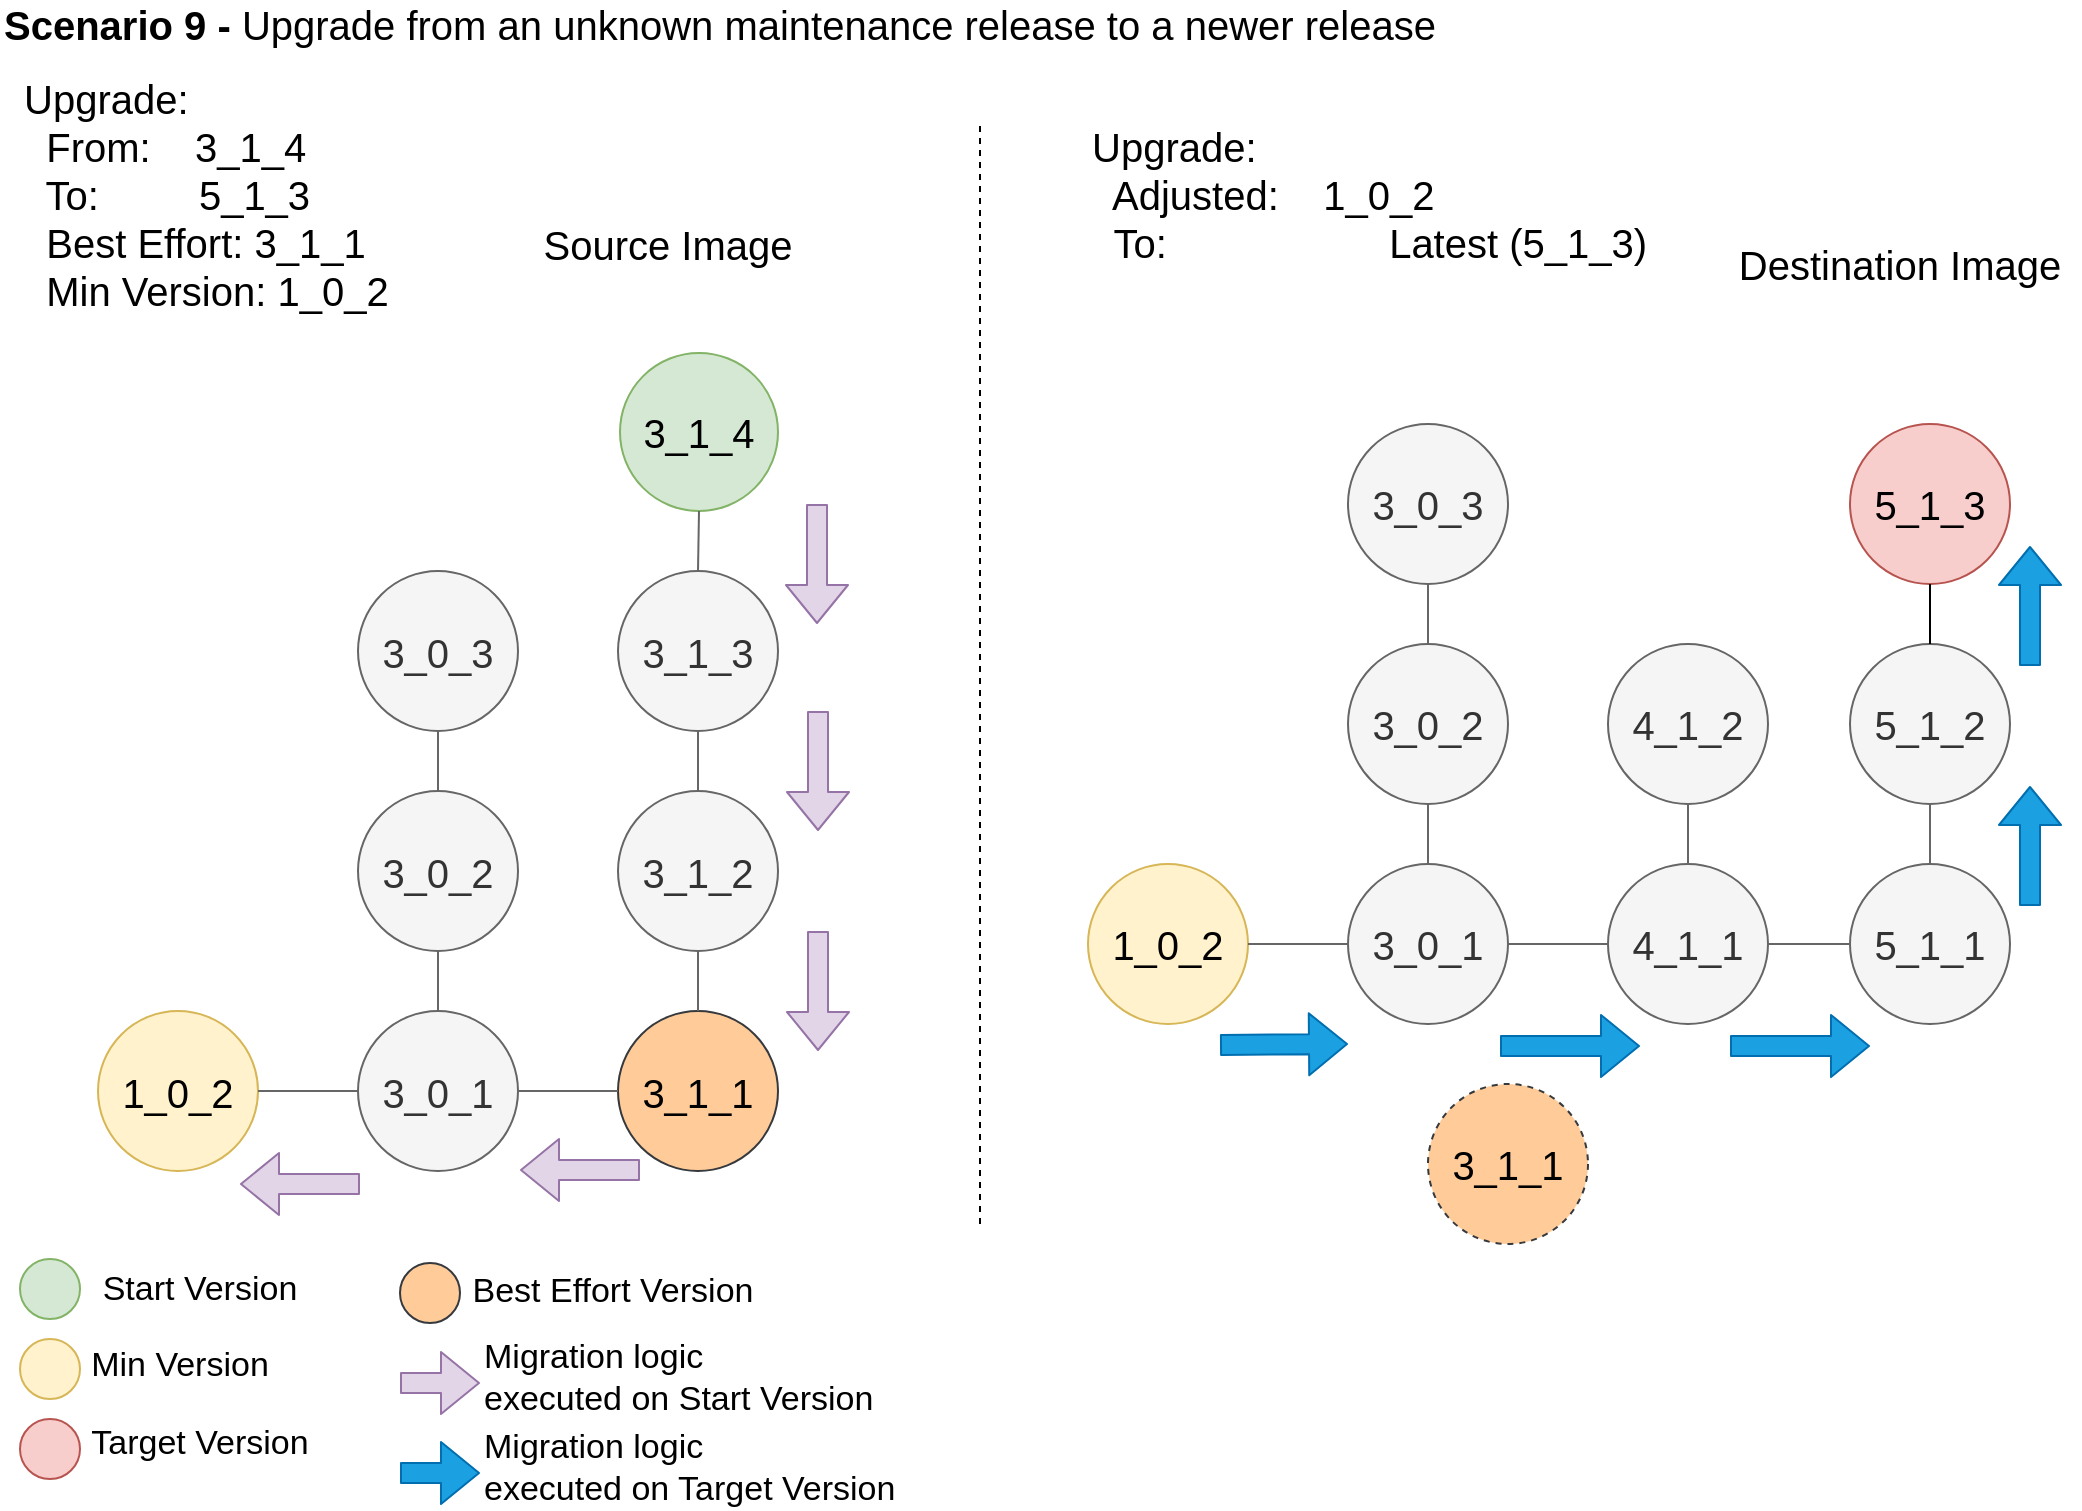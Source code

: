 <mxfile pages="1" version="11.2.5" type="device"><diagram id="9E1KUm-vGZgVrJ2iB9Vl" name="Page-1"><mxGraphModel dx="1422" dy="783" grid="1" gridSize="10" guides="1" tooltips="1" connect="1" arrows="1" fold="1" page="1" pageScale="1" pageWidth="1100" pageHeight="850" math="0" shadow="0"><root><mxCell id="0"/><mxCell id="1" parent="0"/><mxCell id="Z88FInItlsHQhRWIjukK-1" value="&lt;font style=&quot;font-size: 20px&quot;&gt;1_0_2&lt;/font&gt;" style="ellipse;whiteSpace=wrap;html=1;aspect=fixed;shadow=0;fillColor=#fff2cc;strokeColor=#d6b656;" parent="1" vertex="1"><mxGeometry x="79" y="533.5" width="80" height="80" as="geometry"/></mxCell><mxCell id="Z88FInItlsHQhRWIjukK-2" value="&lt;font style=&quot;font-size: 20px&quot;&gt;3_0_1&lt;/font&gt;" style="ellipse;whiteSpace=wrap;html=1;aspect=fixed;shadow=0;fillColor=#f5f5f5;strokeColor=#666666;fontColor=#333333;" parent="1" vertex="1"><mxGeometry x="209" y="533.5" width="80" height="80" as="geometry"/></mxCell><mxCell id="Z88FInItlsHQhRWIjukK-3" value="&lt;font style=&quot;font-size: 20px&quot;&gt;3_1_1&lt;/font&gt;" style="ellipse;whiteSpace=wrap;html=1;aspect=fixed;shadow=0;fillColor=#ffcc99;strokeColor=#36393d;" parent="1" vertex="1"><mxGeometry x="339" y="533.5" width="80" height="80" as="geometry"/></mxCell><mxCell id="Z88FInItlsHQhRWIjukK-8" value="&lt;font style=&quot;font-size: 20px&quot;&gt;3_0_2&lt;/font&gt;" style="ellipse;whiteSpace=wrap;html=1;aspect=fixed;shadow=0;fillColor=#f5f5f5;strokeColor=#666666;fontColor=#333333;" parent="1" vertex="1"><mxGeometry x="209" y="423.5" width="80" height="80" as="geometry"/></mxCell><mxCell id="Z88FInItlsHQhRWIjukK-9" value="&lt;font style=&quot;font-size: 20px&quot;&gt;3_0_3&lt;/font&gt;" style="ellipse;whiteSpace=wrap;html=1;aspect=fixed;shadow=0;fillColor=#f5f5f5;strokeColor=#666666;fontColor=#333333;" parent="1" vertex="1"><mxGeometry x="209" y="313.5" width="80" height="80" as="geometry"/></mxCell><mxCell id="Z88FInItlsHQhRWIjukK-10" value="&lt;font style=&quot;font-size: 20px&quot;&gt;3_1_2&lt;/font&gt;" style="ellipse;whiteSpace=wrap;html=1;aspect=fixed;shadow=0;fillColor=#f5f5f5;strokeColor=#666666;fontColor=#333333;" parent="1" vertex="1"><mxGeometry x="339" y="423.5" width="80" height="80" as="geometry"/></mxCell><mxCell id="Z88FInItlsHQhRWIjukK-11" value="&lt;font style=&quot;font-size: 20px&quot;&gt;3_1_3&lt;/font&gt;" style="ellipse;whiteSpace=wrap;html=1;aspect=fixed;shadow=0;fillColor=#f5f5f5;strokeColor=#666666;fontColor=#333333;" parent="1" vertex="1"><mxGeometry x="339" y="313.5" width="80" height="80" as="geometry"/></mxCell><mxCell id="Z88FInItlsHQhRWIjukK-12" value="&lt;font style=&quot;font-size: 20px&quot;&gt;3_1_4&lt;/font&gt;" style="ellipse;whiteSpace=wrap;html=1;aspect=fixed;shadow=0;fillColor=#d5e8d4;strokeColor=#82b366;" parent="1" vertex="1"><mxGeometry x="340" y="204.5" width="79" height="79" as="geometry"/></mxCell><mxCell id="Z88FInItlsHQhRWIjukK-17" value="" style="endArrow=none;html=1;entryX=0;entryY=0.5;entryDx=0;entryDy=0;exitX=1;exitY=0.5;exitDx=0;exitDy=0;fillColor=#f5f5f5;strokeColor=#666666;" parent="1" source="Z88FInItlsHQhRWIjukK-1" target="Z88FInItlsHQhRWIjukK-2" edge="1"><mxGeometry width="50" height="50" relative="1" as="geometry"><mxPoint x="79" y="683.5" as="sourcePoint"/><mxPoint x="129" y="633.5" as="targetPoint"/></mxGeometry></mxCell><mxCell id="Z88FInItlsHQhRWIjukK-18" value="" style="endArrow=none;html=1;entryX=0;entryY=0.5;entryDx=0;entryDy=0;exitX=1;exitY=0.5;exitDx=0;exitDy=0;fillColor=#f5f5f5;strokeColor=#666666;" parent="1" source="Z88FInItlsHQhRWIjukK-2" target="Z88FInItlsHQhRWIjukK-3" edge="1"><mxGeometry width="50" height="50" relative="1" as="geometry"><mxPoint x="354" y="653.5" as="sourcePoint"/><mxPoint x="404" y="653.5" as="targetPoint"/></mxGeometry></mxCell><mxCell id="Z88FInItlsHQhRWIjukK-23" value="" style="endArrow=none;html=1;entryX=0.5;entryY=0;entryDx=0;entryDy=0;exitX=0.5;exitY=1;exitDx=0;exitDy=0;fillColor=#f5f5f5;strokeColor=#666666;" parent="1" source="Z88FInItlsHQhRWIjukK-8" target="Z88FInItlsHQhRWIjukK-2" edge="1"><mxGeometry width="50" height="50" relative="1" as="geometry"><mxPoint x="279" y="513.5" as="sourcePoint"/><mxPoint x="329" y="513.5" as="targetPoint"/></mxGeometry></mxCell><mxCell id="Z88FInItlsHQhRWIjukK-24" value="" style="endArrow=none;html=1;entryX=0.5;entryY=1;entryDx=0;entryDy=0;exitX=0.5;exitY=0;exitDx=0;exitDy=0;fillColor=#f5f5f5;strokeColor=#666666;" parent="1" source="Z88FInItlsHQhRWIjukK-8" target="Z88FInItlsHQhRWIjukK-9" edge="1"><mxGeometry width="50" height="50" relative="1" as="geometry"><mxPoint x="139" y="443.5" as="sourcePoint"/><mxPoint x="189" y="443.5" as="targetPoint"/></mxGeometry></mxCell><mxCell id="Z88FInItlsHQhRWIjukK-25" value="" style="endArrow=none;html=1;entryX=0.5;entryY=0;entryDx=0;entryDy=0;exitX=0.5;exitY=1;exitDx=0;exitDy=0;fillColor=#f5f5f5;strokeColor=#666666;" parent="1" source="Z88FInItlsHQhRWIjukK-12" target="Z88FInItlsHQhRWIjukK-11" edge="1"><mxGeometry width="50" height="50" relative="1" as="geometry"><mxPoint x="469" y="303.5" as="sourcePoint"/><mxPoint x="519" y="303.5" as="targetPoint"/></mxGeometry></mxCell><mxCell id="Z88FInItlsHQhRWIjukK-26" value="" style="endArrow=none;html=1;entryX=0.5;entryY=0;entryDx=0;entryDy=0;exitX=0.5;exitY=1;exitDx=0;exitDy=0;fillColor=#f5f5f5;strokeColor=#666666;" parent="1" source="Z88FInItlsHQhRWIjukK-11" target="Z88FInItlsHQhRWIjukK-10" edge="1"><mxGeometry width="50" height="50" relative="1" as="geometry"><mxPoint x="249" y="663.5" as="sourcePoint"/><mxPoint x="299" y="663.5" as="targetPoint"/></mxGeometry></mxCell><mxCell id="Z88FInItlsHQhRWIjukK-27" value="" style="endArrow=none;html=1;entryX=0.5;entryY=0;entryDx=0;entryDy=0;exitX=0.5;exitY=1;exitDx=0;exitDy=0;fillColor=#f5f5f5;strokeColor=#666666;" parent="1" source="Z88FInItlsHQhRWIjukK-10" target="Z88FInItlsHQhRWIjukK-3" edge="1"><mxGeometry width="50" height="50" relative="1" as="geometry"><mxPoint x="259" y="673.5" as="sourcePoint"/><mxPoint x="309" y="673.5" as="targetPoint"/></mxGeometry></mxCell><mxCell id="Z88FInItlsHQhRWIjukK-32" value="" style="shape=flexArrow;endArrow=classic;html=1;fillColor=#e1d5e7;strokeColor=#9673a6;" parent="1" edge="1"><mxGeometry width="50" height="50" relative="1" as="geometry"><mxPoint x="438.5" y="280" as="sourcePoint"/><mxPoint x="438.5" y="340" as="targetPoint"/></mxGeometry></mxCell><mxCell id="Z88FInItlsHQhRWIjukK-38" value="&lt;font style=&quot;font-size: 20px&quot;&gt;Upgrade:&lt;br&gt;&amp;nbsp; From:&amp;nbsp; &amp;nbsp; 3_1_4&lt;br&gt;&amp;nbsp; To:&amp;nbsp; &amp;nbsp; &amp;nbsp; &amp;nbsp; &amp;nbsp;5_1_3&lt;br&gt;&amp;nbsp; Best Effort: 3_1_1&lt;br&gt;&amp;nbsp; Min Version: 1_0_2&lt;br&gt;&lt;/font&gt;" style="text;html=1;strokeColor=none;fillColor=none;align=left;verticalAlign=middle;whiteSpace=wrap;rounded=0;shadow=0;" parent="1" vertex="1"><mxGeometry x="40" y="80" width="250" height="90" as="geometry"/></mxCell><mxCell id="Z88FInItlsHQhRWIjukK-40" value="" style="shape=flexArrow;endArrow=classic;html=1;fillColor=#e1d5e7;strokeColor=#9673a6;" parent="1" edge="1"><mxGeometry width="50" height="50" relative="1" as="geometry"><mxPoint x="439" y="383.5" as="sourcePoint"/><mxPoint x="439" y="443.5" as="targetPoint"/></mxGeometry></mxCell><mxCell id="Z88FInItlsHQhRWIjukK-41" value="" style="shape=flexArrow;endArrow=classic;html=1;fillColor=#e1d5e7;strokeColor=#9673a6;" parent="1" edge="1"><mxGeometry width="50" height="50" relative="1" as="geometry"><mxPoint x="439" y="493.5" as="sourcePoint"/><mxPoint x="439" y="553.5" as="targetPoint"/></mxGeometry></mxCell><mxCell id="_29eCQXTMizmnTovHkQx-1" value="&lt;font style=&quot;font-size: 20px&quot;&gt;1_0_2&lt;/font&gt;" style="ellipse;whiteSpace=wrap;html=1;aspect=fixed;shadow=0;fillColor=#fff2cc;strokeColor=#d6b656;" parent="1" vertex="1"><mxGeometry x="574" y="460" width="80" height="80" as="geometry"/></mxCell><mxCell id="_29eCQXTMizmnTovHkQx-2" value="&lt;font style=&quot;font-size: 20px&quot;&gt;3_0_1&lt;/font&gt;" style="ellipse;whiteSpace=wrap;html=1;aspect=fixed;shadow=0;fillColor=#f5f5f5;strokeColor=#666666;fontColor=#333333;" parent="1" vertex="1"><mxGeometry x="704" y="460" width="80" height="80" as="geometry"/></mxCell><mxCell id="_29eCQXTMizmnTovHkQx-3" value="&lt;font style=&quot;font-size: 20px&quot;&gt;4_1_1&lt;/font&gt;" style="ellipse;whiteSpace=wrap;html=1;aspect=fixed;shadow=0;fillColor=#f5f5f5;strokeColor=#666666;fontColor=#333333;" parent="1" vertex="1"><mxGeometry x="834" y="460" width="80" height="80" as="geometry"/></mxCell><mxCell id="_29eCQXTMizmnTovHkQx-4" value="&lt;font style=&quot;font-size: 20px&quot;&gt;3_0_2&lt;/font&gt;" style="ellipse;whiteSpace=wrap;html=1;aspect=fixed;shadow=0;fillColor=#f5f5f5;strokeColor=#666666;fontColor=#333333;" parent="1" vertex="1"><mxGeometry x="704" y="350" width="80" height="80" as="geometry"/></mxCell><mxCell id="_29eCQXTMizmnTovHkQx-5" value="&lt;font style=&quot;font-size: 20px&quot;&gt;3_0_3&lt;/font&gt;" style="ellipse;whiteSpace=wrap;html=1;aspect=fixed;shadow=0;fillColor=#f5f5f5;strokeColor=#666666;fontColor=#333333;" parent="1" vertex="1"><mxGeometry x="704" y="240" width="80" height="80" as="geometry"/></mxCell><mxCell id="_29eCQXTMizmnTovHkQx-6" value="&lt;font style=&quot;font-size: 20px&quot;&gt;4_1_2&lt;/font&gt;" style="ellipse;whiteSpace=wrap;html=1;aspect=fixed;shadow=0;fillColor=#f5f5f5;strokeColor=#666666;fontColor=#333333;" parent="1" vertex="1"><mxGeometry x="834" y="350" width="80" height="80" as="geometry"/></mxCell><mxCell id="_29eCQXTMizmnTovHkQx-9" value="" style="endArrow=none;html=1;entryX=0;entryY=0.5;entryDx=0;entryDy=0;exitX=1;exitY=0.5;exitDx=0;exitDy=0;fillColor=#f5f5f5;strokeColor=#666666;" parent="1" source="_29eCQXTMizmnTovHkQx-1" target="_29eCQXTMizmnTovHkQx-2" edge="1"><mxGeometry width="50" height="50" relative="1" as="geometry"><mxPoint x="574" y="610" as="sourcePoint"/><mxPoint x="624" y="560" as="targetPoint"/></mxGeometry></mxCell><mxCell id="_29eCQXTMizmnTovHkQx-10" value="" style="endArrow=none;html=1;entryX=0;entryY=0.5;entryDx=0;entryDy=0;exitX=1;exitY=0.5;exitDx=0;exitDy=0;fillColor=#f5f5f5;strokeColor=#666666;" parent="1" source="_29eCQXTMizmnTovHkQx-2" target="_29eCQXTMizmnTovHkQx-3" edge="1"><mxGeometry width="50" height="50" relative="1" as="geometry"><mxPoint x="849" y="580" as="sourcePoint"/><mxPoint x="899" y="580" as="targetPoint"/></mxGeometry></mxCell><mxCell id="_29eCQXTMizmnTovHkQx-11" value="" style="endArrow=none;html=1;entryX=0.5;entryY=0;entryDx=0;entryDy=0;exitX=0.5;exitY=1;exitDx=0;exitDy=0;fillColor=#f5f5f5;strokeColor=#666666;" parent="1" source="_29eCQXTMizmnTovHkQx-4" target="_29eCQXTMizmnTovHkQx-2" edge="1"><mxGeometry width="50" height="50" relative="1" as="geometry"><mxPoint x="774" y="440" as="sourcePoint"/><mxPoint x="824" y="440" as="targetPoint"/></mxGeometry></mxCell><mxCell id="_29eCQXTMizmnTovHkQx-12" value="" style="endArrow=none;html=1;entryX=0.5;entryY=1;entryDx=0;entryDy=0;exitX=0.5;exitY=0;exitDx=0;exitDy=0;fillColor=#f5f5f5;strokeColor=#666666;" parent="1" source="_29eCQXTMizmnTovHkQx-4" target="_29eCQXTMizmnTovHkQx-5" edge="1"><mxGeometry width="50" height="50" relative="1" as="geometry"><mxPoint x="634" y="370" as="sourcePoint"/><mxPoint x="684" y="370" as="targetPoint"/></mxGeometry></mxCell><mxCell id="_29eCQXTMizmnTovHkQx-15" value="" style="endArrow=none;html=1;entryX=0.5;entryY=0;entryDx=0;entryDy=0;exitX=0.5;exitY=1;exitDx=0;exitDy=0;fillColor=#f5f5f5;strokeColor=#666666;" parent="1" source="_29eCQXTMizmnTovHkQx-6" target="_29eCQXTMizmnTovHkQx-3" edge="1"><mxGeometry width="50" height="50" relative="1" as="geometry"><mxPoint x="754" y="600" as="sourcePoint"/><mxPoint x="804" y="600" as="targetPoint"/></mxGeometry></mxCell><mxCell id="_29eCQXTMizmnTovHkQx-17" value="&lt;font style=&quot;font-size: 20px&quot;&gt;Upgrade:&lt;br&gt;&amp;nbsp; Adjusted:&amp;nbsp; &amp;nbsp; 1_0_2&lt;br&gt;&amp;nbsp; To:&amp;nbsp; &amp;nbsp; &amp;nbsp; &amp;nbsp; &amp;nbsp; &amp;nbsp; &amp;nbsp; &amp;nbsp; &amp;nbsp; &amp;nbsp; Latest (5_1_3)&lt;br&gt;&lt;/font&gt;" style="text;html=1;strokeColor=none;fillColor=none;align=left;verticalAlign=middle;whiteSpace=wrap;rounded=0;shadow=0;" parent="1" vertex="1"><mxGeometry x="574" y="80" width="286" height="90" as="geometry"/></mxCell><mxCell id="_29eCQXTMizmnTovHkQx-19" value="" style="shape=flexArrow;endArrow=classic;html=1;fillColor=#1ba1e2;strokeColor=#006EAF;" parent="1" edge="1"><mxGeometry width="50" height="50" relative="1" as="geometry"><mxPoint x="640" y="550.5" as="sourcePoint"/><mxPoint x="704" y="550" as="targetPoint"/></mxGeometry></mxCell><mxCell id="_29eCQXTMizmnTovHkQx-20" value="&lt;font style=&quot;font-size: 20px&quot;&gt;5_1_1&lt;/font&gt;" style="ellipse;whiteSpace=wrap;html=1;aspect=fixed;shadow=0;fillColor=#f5f5f5;strokeColor=#666666;fontColor=#333333;" parent="1" vertex="1"><mxGeometry x="955" y="460" width="80" height="80" as="geometry"/></mxCell><mxCell id="_29eCQXTMizmnTovHkQx-21" value="" style="endArrow=none;html=1;entryX=0;entryY=0.5;entryDx=0;entryDy=0;exitX=1;exitY=0.5;exitDx=0;exitDy=0;fillColor=#f5f5f5;strokeColor=#666666;" parent="1" source="_29eCQXTMizmnTovHkQx-3" target="_29eCQXTMizmnTovHkQx-20" edge="1"><mxGeometry width="50" height="50" relative="1" as="geometry"><mxPoint x="889" y="631" as="sourcePoint"/><mxPoint x="939" y="631" as="targetPoint"/></mxGeometry></mxCell><mxCell id="_29eCQXTMizmnTovHkQx-23" value="&lt;font style=&quot;font-size: 20px&quot;&gt;3_1_1&lt;/font&gt;" style="ellipse;whiteSpace=wrap;html=1;aspect=fixed;shadow=0;fillColor=#ffcc99;strokeColor=#36393d;dashed=1;" parent="1" vertex="1"><mxGeometry x="744" y="570" width="80" height="80" as="geometry"/></mxCell><mxCell id="_29eCQXTMizmnTovHkQx-24" value="" style="shape=flexArrow;endArrow=classic;html=1;fillColor=#1ba1e2;strokeColor=#006EAF;" parent="1" edge="1"><mxGeometry width="50" height="50" relative="1" as="geometry"><mxPoint x="895" y="551" as="sourcePoint"/><mxPoint x="965" y="551" as="targetPoint"/></mxGeometry></mxCell><mxCell id="_29eCQXTMizmnTovHkQx-25" value="&lt;font style=&quot;font-size: 20px&quot;&gt;5_1_2&lt;/font&gt;" style="ellipse;whiteSpace=wrap;html=1;aspect=fixed;shadow=0;fillColor=#f5f5f5;strokeColor=#666666;fontColor=#333333;" parent="1" vertex="1"><mxGeometry x="955" y="350" width="80" height="80" as="geometry"/></mxCell><mxCell id="_29eCQXTMizmnTovHkQx-26" value="" style="endArrow=none;html=1;entryX=0.5;entryY=0;entryDx=0;entryDy=0;exitX=0.5;exitY=1;exitDx=0;exitDy=0;fillColor=#f5f5f5;strokeColor=#666666;" parent="1" source="_29eCQXTMizmnTovHkQx-25" target="_29eCQXTMizmnTovHkQx-20" edge="1"><mxGeometry width="50" height="50" relative="1" as="geometry"><mxPoint x="884" y="440" as="sourcePoint"/><mxPoint x="884" y="470" as="targetPoint"/></mxGeometry></mxCell><mxCell id="_29eCQXTMizmnTovHkQx-27" value="&lt;font style=&quot;font-size: 20px&quot;&gt;5_1_3&lt;/font&gt;" style="ellipse;whiteSpace=wrap;html=1;aspect=fixed;shadow=0;fillColor=#f8cecc;strokeColor=#b85450;" parent="1" vertex="1"><mxGeometry x="955" y="240" width="80" height="80" as="geometry"/></mxCell><mxCell id="_29eCQXTMizmnTovHkQx-28" value="" style="shape=flexArrow;endArrow=classic;html=1;fillColor=#1ba1e2;strokeColor=#006EAF;" parent="1" edge="1"><mxGeometry width="50" height="50" relative="1" as="geometry"><mxPoint x="1045" y="481" as="sourcePoint"/><mxPoint x="1045" y="421" as="targetPoint"/></mxGeometry></mxCell><mxCell id="_29eCQXTMizmnTovHkQx-29" value="" style="shape=flexArrow;endArrow=classic;html=1;fillColor=#1ba1e2;strokeColor=#006EAF;" parent="1" edge="1"><mxGeometry width="50" height="50" relative="1" as="geometry"><mxPoint x="1045" y="361" as="sourcePoint"/><mxPoint x="1045" y="301" as="targetPoint"/></mxGeometry></mxCell><mxCell id="_29eCQXTMizmnTovHkQx-30" value="" style="endArrow=none;dashed=1;html=1;" parent="1" edge="1"><mxGeometry width="50" height="50" relative="1" as="geometry"><mxPoint x="520" y="640" as="sourcePoint"/><mxPoint x="520" y="90" as="targetPoint"/></mxGeometry></mxCell><mxCell id="_29eCQXTMizmnTovHkQx-31" value="&lt;font style=&quot;font-size: 20px&quot;&gt;Source Image&lt;/font&gt;" style="text;html=1;strokeColor=none;fillColor=none;align=center;verticalAlign=middle;whiteSpace=wrap;rounded=0;shadow=0;dashed=1;" parent="1" vertex="1"><mxGeometry x="289" y="140" width="150" height="20" as="geometry"/></mxCell><mxCell id="_29eCQXTMizmnTovHkQx-32" value="&lt;font style=&quot;font-size: 20px&quot;&gt;Destination Image&lt;/font&gt;" style="text;html=1;strokeColor=none;fillColor=none;align=center;verticalAlign=middle;whiteSpace=wrap;rounded=0;shadow=0;dashed=1;" parent="1" vertex="1"><mxGeometry x="890" y="150" width="180" height="20" as="geometry"/></mxCell><mxCell id="_29eCQXTMizmnTovHkQx-33" value="" style="endArrow=none;html=1;entryX=0.5;entryY=1;entryDx=0;entryDy=0;exitX=0.5;exitY=0;exitDx=0;exitDy=0;" parent="1" source="_29eCQXTMizmnTovHkQx-25" target="_29eCQXTMizmnTovHkQx-27" edge="1"><mxGeometry width="50" height="50" relative="1" as="geometry"><mxPoint x="40" y="811" as="sourcePoint"/><mxPoint x="90" y="761" as="targetPoint"/></mxGeometry></mxCell><mxCell id="_29eCQXTMizmnTovHkQx-34" value="" style="shape=flexArrow;endArrow=classic;html=1;fillColor=#1ba1e2;strokeColor=#006EAF;" parent="1" edge="1"><mxGeometry width="50" height="50" relative="1" as="geometry"><mxPoint x="780" y="551" as="sourcePoint"/><mxPoint x="850" y="551" as="targetPoint"/></mxGeometry></mxCell><mxCell id="OwNdY8d1HQ077-4b1ZtF-1" value="" style="ellipse;whiteSpace=wrap;html=1;aspect=fixed;fillColor=#d5e8d4;strokeColor=#82b366;" parent="1" vertex="1"><mxGeometry x="40" y="657.5" width="30" height="30" as="geometry"/></mxCell><mxCell id="OwNdY8d1HQ077-4b1ZtF-2" value="Start Version" style="text;html=1;strokeColor=none;fillColor=none;align=center;verticalAlign=middle;whiteSpace=wrap;rounded=0;fontSize=17;" parent="1" vertex="1"><mxGeometry x="80" y="655.5" width="100" height="35" as="geometry"/></mxCell><mxCell id="OwNdY8d1HQ077-4b1ZtF-3" value="" style="ellipse;whiteSpace=wrap;html=1;aspect=fixed;fillColor=#fff2cc;strokeColor=#d6b656;" parent="1" vertex="1"><mxGeometry x="40" y="697.5" width="30" height="30" as="geometry"/></mxCell><mxCell id="OwNdY8d1HQ077-4b1ZtF-4" value="Min Version" style="text;html=1;strokeColor=none;fillColor=none;align=center;verticalAlign=middle;whiteSpace=wrap;rounded=0;fontSize=17;" parent="1" vertex="1"><mxGeometry x="70" y="693" width="100" height="35" as="geometry"/></mxCell><mxCell id="OwNdY8d1HQ077-4b1ZtF-5" value="" style="ellipse;whiteSpace=wrap;html=1;aspect=fixed;fillColor=#f8cecc;strokeColor=#b85450;" parent="1" vertex="1"><mxGeometry x="40" y="737.5" width="30" height="30" as="geometry"/></mxCell><mxCell id="OwNdY8d1HQ077-4b1ZtF-6" value="Target Version" style="text;html=1;strokeColor=none;fillColor=none;align=center;verticalAlign=middle;whiteSpace=wrap;rounded=0;fontSize=17;" parent="1" vertex="1"><mxGeometry x="70" y="732.5" width="120" height="35" as="geometry"/></mxCell><mxCell id="OwNdY8d1HQ077-4b1ZtF-7" value="" style="shape=flexArrow;endArrow=classic;html=1;fillColor=#e1d5e7;strokeColor=#9673a6;" parent="1" edge="1"><mxGeometry width="50" height="50" relative="1" as="geometry"><mxPoint x="230" y="719.5" as="sourcePoint"/><mxPoint x="270" y="719.5" as="targetPoint"/></mxGeometry></mxCell><mxCell id="OwNdY8d1HQ077-4b1ZtF-8" value="Migration logic &lt;br&gt;executed on Start Version" style="text;html=1;strokeColor=none;fillColor=none;align=left;verticalAlign=middle;whiteSpace=wrap;rounded=0;fontSize=17;" parent="1" vertex="1"><mxGeometry x="270" y="699.5" width="310" height="35" as="geometry"/></mxCell><mxCell id="OwNdY8d1HQ077-4b1ZtF-9" value="" style="shape=flexArrow;endArrow=classic;html=1;fillColor=#1ba1e2;strokeColor=#006EAF;" parent="1" edge="1"><mxGeometry width="50" height="50" relative="1" as="geometry"><mxPoint x="230" y="764.5" as="sourcePoint"/><mxPoint x="270" y="764.5" as="targetPoint"/></mxGeometry></mxCell><mxCell id="OwNdY8d1HQ077-4b1ZtF-10" value="Migration logic &lt;br&gt;executed on Target Version" style="text;html=1;strokeColor=none;fillColor=none;align=left;verticalAlign=middle;whiteSpace=wrap;rounded=0;fontSize=17;" parent="1" vertex="1"><mxGeometry x="270" y="744.5" width="310" height="35" as="geometry"/></mxCell><mxCell id="OwNdY8d1HQ077-4b1ZtF-11" value="" style="ellipse;whiteSpace=wrap;html=1;aspect=fixed;fillColor=#ffcc99;strokeColor=#36393d;" parent="1" vertex="1"><mxGeometry x="230" y="659.5" width="30" height="30" as="geometry"/></mxCell><mxCell id="OwNdY8d1HQ077-4b1ZtF-12" value="Best Effort Version" style="text;html=1;strokeColor=none;fillColor=none;align=center;verticalAlign=middle;whiteSpace=wrap;rounded=0;fontSize=17;" parent="1" vertex="1"><mxGeometry x="263" y="656" width="147" height="35" as="geometry"/></mxCell><mxCell id="7jWi-NTuPu4nUj-VfjnL-1" value="&lt;font style=&quot;font-size: 20px&quot;&gt;&lt;b&gt;Scenario 9 - &lt;/b&gt;Upgrade from an unknown maintenance release to a newer release&lt;/font&gt;" style="text;html=1;strokeColor=none;fillColor=none;align=left;verticalAlign=middle;whiteSpace=wrap;rounded=0;" parent="1" vertex="1"><mxGeometry x="30" y="30" width="910" height="20" as="geometry"/></mxCell><mxCell id="ZWmljfPOc92cJ6MVjYAx-2" value="" style="shape=flexArrow;endArrow=classic;html=1;fillColor=#e1d5e7;strokeColor=#9673a6;" parent="1" edge="1"><mxGeometry width="50" height="50" relative="1" as="geometry"><mxPoint x="350" y="613" as="sourcePoint"/><mxPoint x="290" y="613" as="targetPoint"/></mxGeometry></mxCell><mxCell id="ZWmljfPOc92cJ6MVjYAx-3" value="" style="shape=flexArrow;endArrow=classic;html=1;fillColor=#e1d5e7;strokeColor=#9673a6;" parent="1" edge="1"><mxGeometry width="50" height="50" relative="1" as="geometry"><mxPoint x="210" y="620" as="sourcePoint"/><mxPoint x="150" y="620" as="targetPoint"/></mxGeometry></mxCell></root></mxGraphModel></diagram></mxfile>